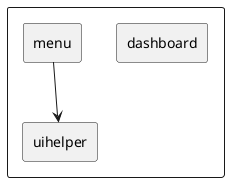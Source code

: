 @startuml
rectangle {
rectangle dashboard as dashboard.dart
rectangle menu as menu.dart
rectangle uihelper as uihelper.dart
}
menu.dart  -->  uihelper.dart
@enduml
